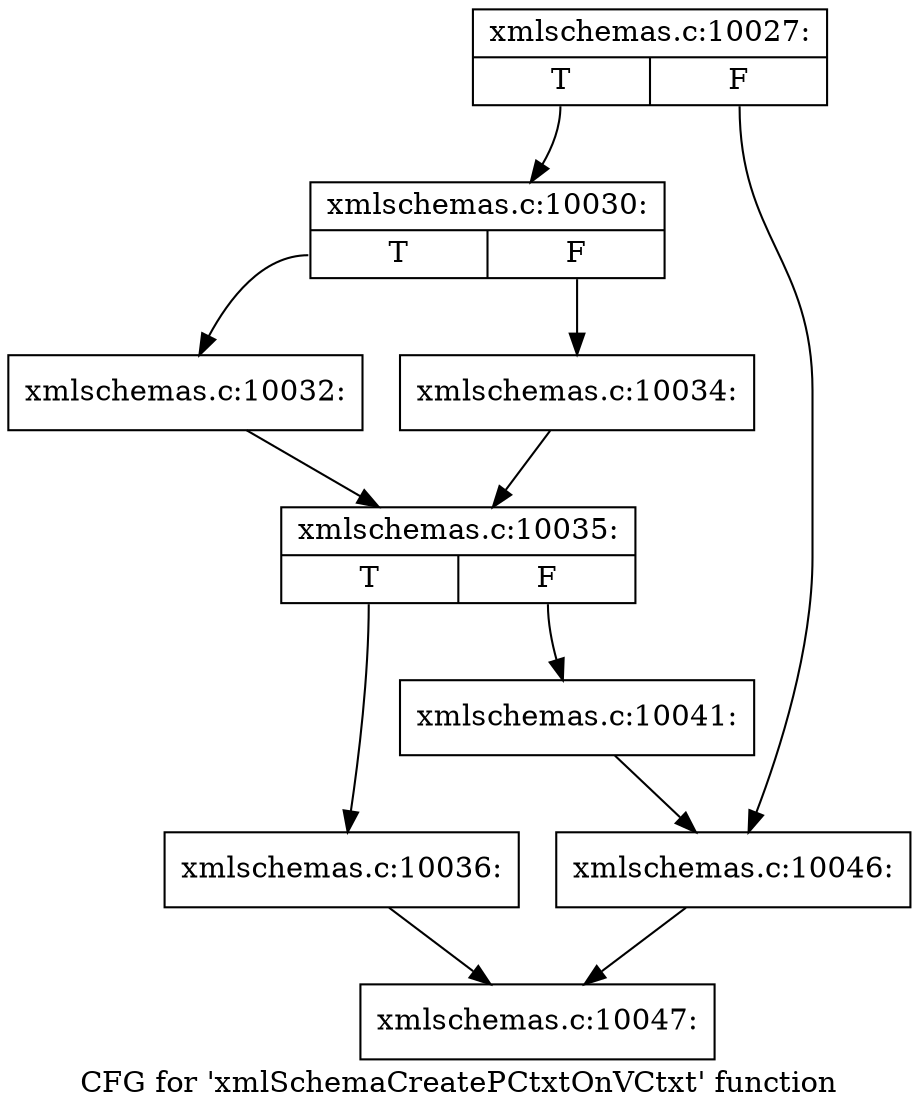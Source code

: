 digraph "CFG for 'xmlSchemaCreatePCtxtOnVCtxt' function" {
	label="CFG for 'xmlSchemaCreatePCtxtOnVCtxt' function";

	Node0x55d02698c940 [shape=record,label="{xmlschemas.c:10027:|{<s0>T|<s1>F}}"];
	Node0x55d02698c940:s0 -> Node0x55d026989550;
	Node0x55d02698c940:s1 -> Node0x55d0269895a0;
	Node0x55d026989550 [shape=record,label="{xmlschemas.c:10030:|{<s0>T|<s1>F}}"];
	Node0x55d026989550:s0 -> Node0x55d0269924b0;
	Node0x55d026989550:s1 -> Node0x55d026992550;
	Node0x55d0269924b0 [shape=record,label="{xmlschemas.c:10032:}"];
	Node0x55d0269924b0 -> Node0x55d026992500;
	Node0x55d026992550 [shape=record,label="{xmlschemas.c:10034:}"];
	Node0x55d026992550 -> Node0x55d026992500;
	Node0x55d026992500 [shape=record,label="{xmlschemas.c:10035:|{<s0>T|<s1>F}}"];
	Node0x55d026992500:s0 -> Node0x55d0269931c0;
	Node0x55d026992500:s1 -> Node0x55d026993210;
	Node0x55d0269931c0 [shape=record,label="{xmlschemas.c:10036:}"];
	Node0x55d0269931c0 -> Node0x55d02698c990;
	Node0x55d026993210 [shape=record,label="{xmlschemas.c:10041:}"];
	Node0x55d026993210 -> Node0x55d0269895a0;
	Node0x55d0269895a0 [shape=record,label="{xmlschemas.c:10046:}"];
	Node0x55d0269895a0 -> Node0x55d02698c990;
	Node0x55d02698c990 [shape=record,label="{xmlschemas.c:10047:}"];
}
